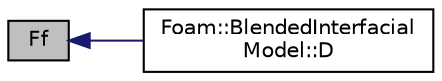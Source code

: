 digraph "Ff"
{
  bgcolor="transparent";
  edge [fontname="Helvetica",fontsize="10",labelfontname="Helvetica",labelfontsize="10"];
  node [fontname="Helvetica",fontsize="10",shape=record];
  rankdir="LR";
  Node1 [label="Ff",height=0.2,width=0.4,color="black", fillcolor="grey75", style="filled" fontcolor="black"];
  Node1 -> Node2 [dir="back",color="midnightblue",fontsize="10",style="solid",fontname="Helvetica"];
  Node2 [label="Foam::BlendedInterfacial\lModel::D",height=0.2,width=0.4,color="black",URL="$classFoam_1_1BlendedInterfacialModel.html#ac5add6f78271de24ab682775b65fe456",tooltip="Return the blended diffusivity. "];
}

